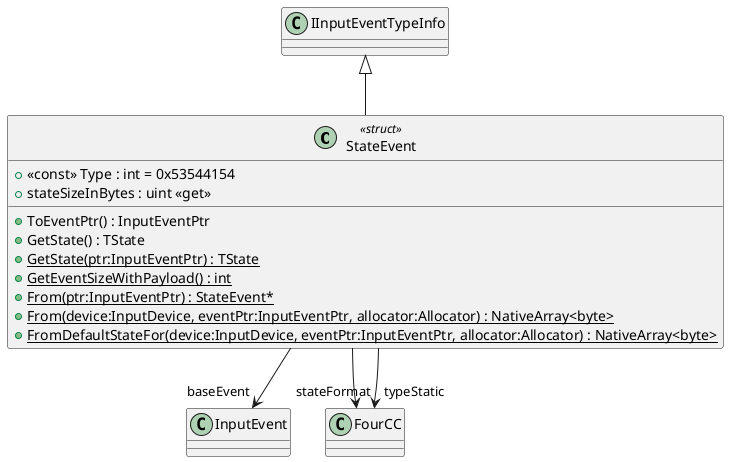 @startuml
class StateEvent <<struct>> {
    + <<const>> Type : int = 0x53544154
    + stateSizeInBytes : uint <<get>>
    + ToEventPtr() : InputEventPtr
    + GetState() : TState
    + {static} GetState(ptr:InputEventPtr) : TState
    + {static} GetEventSizeWithPayload() : int
    + {static} From(ptr:InputEventPtr) : StateEvent*
    + {static} From(device:InputDevice, eventPtr:InputEventPtr, allocator:Allocator) : NativeArray<byte>
    + {static} FromDefaultStateFor(device:InputDevice, eventPtr:InputEventPtr, allocator:Allocator) : NativeArray<byte>
}
IInputEventTypeInfo <|-- StateEvent
StateEvent --> "baseEvent" InputEvent
StateEvent --> "stateFormat" FourCC
StateEvent --> "typeStatic" FourCC
@enduml
